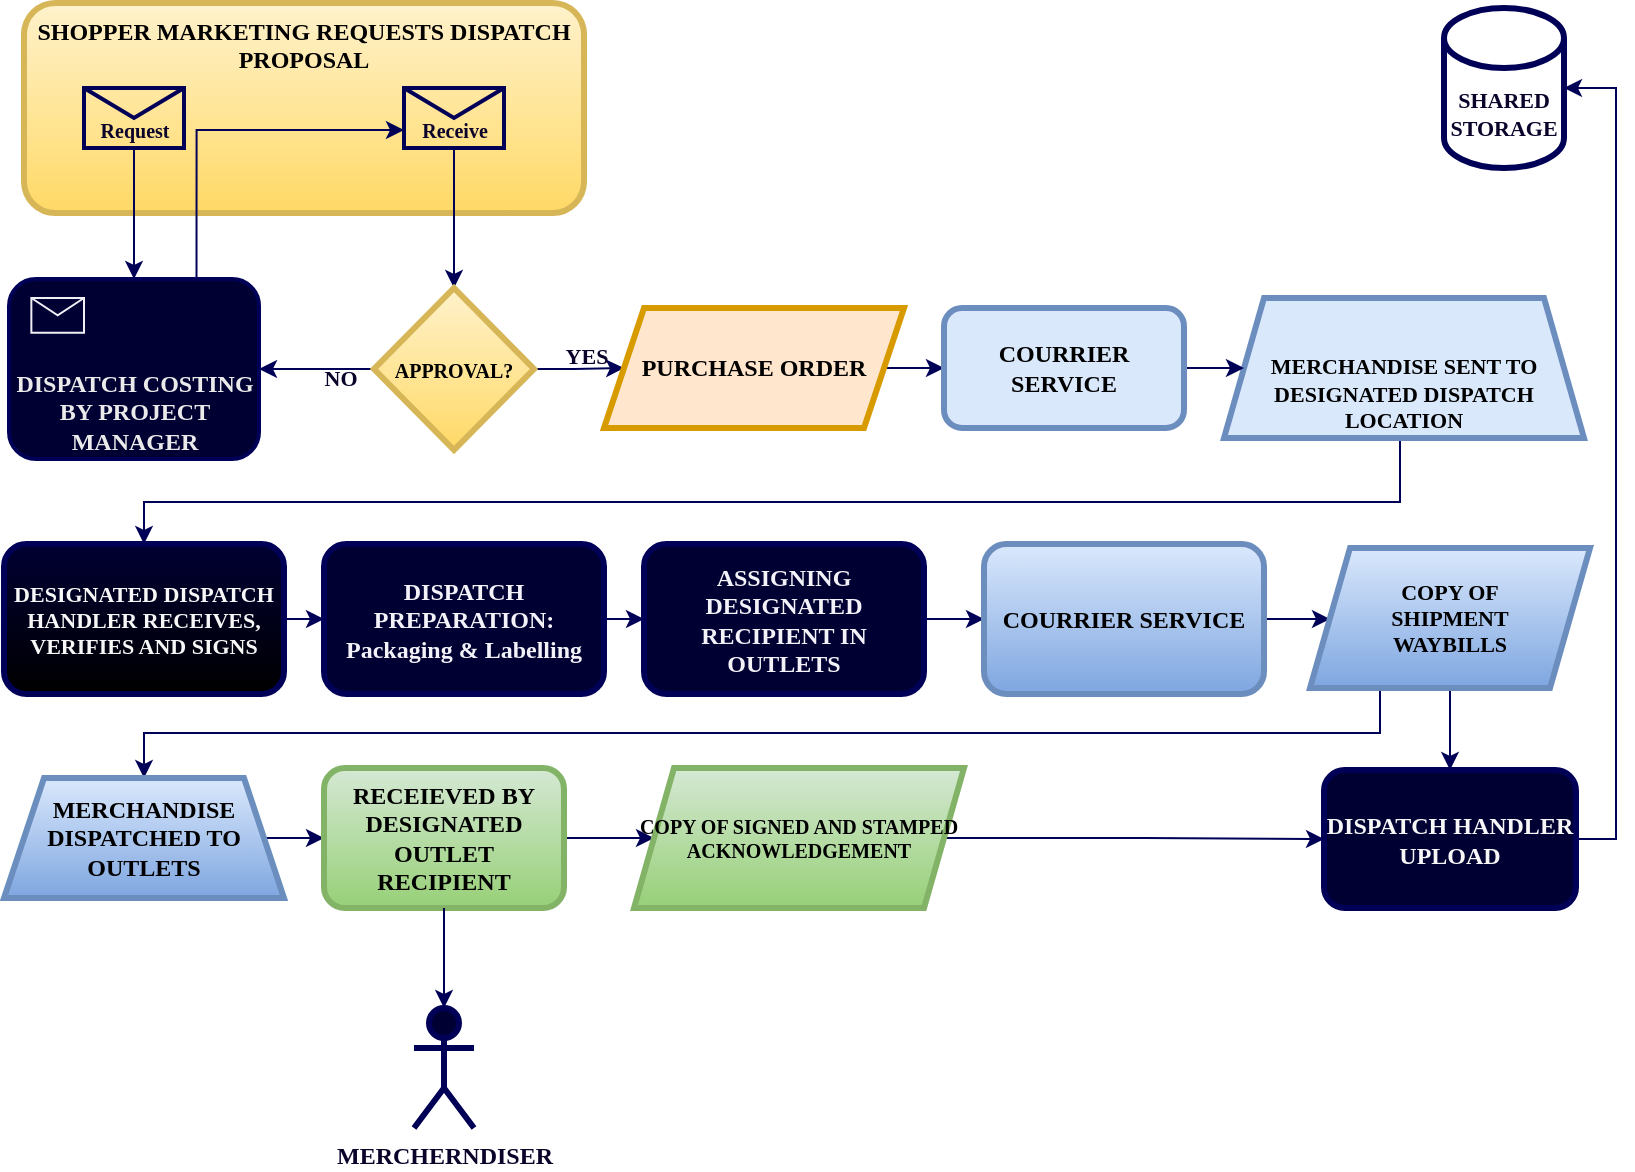 <mxfile version="22.1.11" type="github">
  <diagram name="Page-1" id="2a216829-ef6e-dabb-86c1-c78162f3ba2b">
    <mxGraphModel dx="1434" dy="772" grid="1" gridSize="10" guides="1" tooltips="1" connect="1" arrows="1" fold="1" page="1" pageScale="1" pageWidth="850" pageHeight="1100" background="none" math="0" shadow="0">
      <root>
        <mxCell id="0" />
        <mxCell id="1" parent="0" />
        <mxCell id="TlXBh9cTbxRTWTGTwzo7-36" value="SHOPPER MARKETING REQUESTS DISPATCH PROPOSAL" style="rounded=1;whiteSpace=wrap;html=1;fillColor=#fff2cc;verticalAlign=top;strokeColor=#d6b656;labelBackgroundColor=none;fontFamily=Verdana;fontStyle=1;strokeWidth=3;gradientColor=#ffd966;" parent="1" vertex="1">
          <mxGeometry x="50" y="120.5" width="280" height="105" as="geometry" />
        </mxCell>
        <mxCell id="TlXBh9cTbxRTWTGTwzo7-20" value="" style="edgeStyle=orthogonalEdgeStyle;rounded=0;orthogonalLoop=1;jettySize=auto;html=1;strokeColor=#000057;labelBackgroundColor=none;fontColor=#0c032b;fontFamily=Verdana;fontStyle=1" parent="1" source="7a84cebc1def654-4" target="TlXBh9cTbxRTWTGTwzo7-19" edge="1">
          <mxGeometry relative="1" as="geometry" />
        </mxCell>
        <mxCell id="7a84cebc1def654-4" value="Receive" style="shape=message;html=1;labelPosition=center;verticalLabelPosition=middle;align=center;verticalAlign=bottom;fontSize=10;fillColor=none;strokeColor=#000057;labelBackgroundColor=none;fontColor=#0c032b;fontFamily=Verdana;fontStyle=1;strokeWidth=2;" parent="1" vertex="1">
          <mxGeometry x="240" y="163" width="50" height="30" as="geometry" />
        </mxCell>
        <mxCell id="TlXBh9cTbxRTWTGTwzo7-24" style="edgeStyle=orthogonalEdgeStyle;rounded=0;orthogonalLoop=1;jettySize=auto;html=1;exitX=1;exitY=0.5;exitDx=0;exitDy=0;entryX=0;entryY=0.5;entryDx=0;entryDy=0;strokeColor=#000057;labelBackgroundColor=none;fontColor=#0c032b;fontFamily=Verdana;fontStyle=1" parent="1" source="TlXBh9cTbxRTWTGTwzo7-19" target="TlXBh9cTbxRTWTGTwzo7-39" edge="1">
          <mxGeometry relative="1" as="geometry">
            <mxPoint x="640" y="323" as="targetPoint" />
          </mxGeometry>
        </mxCell>
        <mxCell id="TlXBh9cTbxRTWTGTwzo7-25" value="YES" style="edgeLabel;html=1;align=center;verticalAlign=bottom;resizable=0;points=[];labelBackgroundColor=none;strokeColor=#000057;fontColor=#0c032b;fontFamily=Verdana;fontStyle=1" parent="TlXBh9cTbxRTWTGTwzo7-24" vertex="1" connectable="0">
          <mxGeometry x="0.143" y="-2" relative="1" as="geometry">
            <mxPoint as="offset" />
          </mxGeometry>
        </mxCell>
        <mxCell id="TlXBh9cTbxRTWTGTwzo7-32" style="edgeStyle=orthogonalEdgeStyle;rounded=0;orthogonalLoop=1;jettySize=auto;html=1;exitX=0;exitY=0.5;exitDx=0;exitDy=0;entryX=1;entryY=0.5;entryDx=0;entryDy=0;strokeColor=#000057;labelBackgroundColor=none;fontColor=#0c032b;fontFamily=Verdana;fontStyle=1" parent="1" source="TlXBh9cTbxRTWTGTwzo7-19" target="7a84cebc1def654-2" edge="1">
          <mxGeometry relative="1" as="geometry" />
        </mxCell>
        <mxCell id="TlXBh9cTbxRTWTGTwzo7-33" value="NO" style="edgeLabel;html=1;align=center;verticalAlign=middle;resizable=0;points=[];labelBackgroundColor=none;strokeColor=#000057;fontColor=#0c032b;fontFamily=Verdana;fontStyle=1" parent="TlXBh9cTbxRTWTGTwzo7-32" vertex="1" connectable="0">
          <mxGeometry x="-0.407" y="4" relative="1" as="geometry">
            <mxPoint as="offset" />
          </mxGeometry>
        </mxCell>
        <mxCell id="TlXBh9cTbxRTWTGTwzo7-19" value="APPROVAL?" style="rhombus;whiteSpace=wrap;html=1;verticalAlign=middle;fontSize=10;fillColor=#fff2cc;strokeColor=#d6b656;labelBackgroundColor=none;fontFamily=Verdana;fontStyle=1;strokeWidth=3;gradientColor=#ffd966;" parent="1" vertex="1">
          <mxGeometry x="225" y="263" width="80" height="81" as="geometry" />
        </mxCell>
        <mxCell id="TlXBh9cTbxRTWTGTwzo7-29" value="Request" style="shape=message;html=1;labelPosition=center;verticalLabelPosition=middle;align=center;verticalAlign=bottom;fontSize=10;fillColor=none;strokeColor=#000057;labelBackgroundColor=none;fontColor=#0c032b;fontFamily=Verdana;fontStyle=1;strokeWidth=2;" parent="1" vertex="1">
          <mxGeometry x="80" y="163" width="50" height="30" as="geometry" />
        </mxCell>
        <mxCell id="TlXBh9cTbxRTWTGTwzo7-35" style="edgeStyle=orthogonalEdgeStyle;rounded=0;orthogonalLoop=1;jettySize=auto;html=1;exitX=0.5;exitY=1;exitDx=0;exitDy=0;entryX=0.5;entryY=0;entryDx=0;entryDy=0;strokeColor=#000057;labelBackgroundColor=none;fontColor=#0c032b;fontFamily=Verdana;fontStyle=1" parent="1" source="TlXBh9cTbxRTWTGTwzo7-29" target="7a84cebc1def654-2" edge="1">
          <mxGeometry relative="1" as="geometry" />
        </mxCell>
        <mxCell id="TlXBh9cTbxRTWTGTwzo7-45" style="edgeStyle=orthogonalEdgeStyle;rounded=0;orthogonalLoop=1;jettySize=auto;html=1;exitX=1;exitY=0.5;exitDx=0;exitDy=0;entryX=0;entryY=0.5;entryDx=0;entryDy=0;strokeColor=#000057;labelBackgroundColor=none;fontColor=#0c032b;fontFamily=Verdana;fontStyle=1" parent="1" source="TlXBh9cTbxRTWTGTwzo7-39" target="TlXBh9cTbxRTWTGTwzo7-43" edge="1">
          <mxGeometry relative="1" as="geometry" />
        </mxCell>
        <mxCell id="TlXBh9cTbxRTWTGTwzo7-39" value="PURCHASE ORDER" style="shape=parallelogram;perimeter=parallelogramPerimeter;whiteSpace=wrap;html=1;fixedSize=1;fillColor=#ffe6cc;strokeColor=#d79b00;labelBackgroundColor=none;fontFamily=Verdana;fontStyle=1;strokeWidth=3;" parent="1" vertex="1">
          <mxGeometry x="340" y="273" width="150" height="60" as="geometry" />
        </mxCell>
        <mxCell id="TlXBh9cTbxRTWTGTwzo7-48" style="edgeStyle=orthogonalEdgeStyle;rounded=0;orthogonalLoop=1;jettySize=auto;html=1;exitX=0.5;exitY=1;exitDx=0;exitDy=0;entryX=0.5;entryY=0;entryDx=0;entryDy=0;strokeColor=#000057;labelBackgroundColor=none;fontColor=#0c032b;fontFamily=Verdana;fontStyle=1" parent="1" source="TlXBh9cTbxRTWTGTwzo7-40" target="TlXBh9cTbxRTWTGTwzo7-47" edge="1">
          <mxGeometry relative="1" as="geometry">
            <Array as="points">
              <mxPoint x="738" y="338" />
              <mxPoint x="738" y="370" />
              <mxPoint x="110" y="370" />
            </Array>
            <mxPoint x="738" y="325" as="sourcePoint" />
            <mxPoint x="108" y="378" as="targetPoint" />
          </mxGeometry>
        </mxCell>
        <mxCell id="TlXBh9cTbxRTWTGTwzo7-40" value="MERCHANDISE SENT TO DESIGNATED DISPATCH LOCATION" style="shape=trapezoid;perimeter=trapezoidPerimeter;whiteSpace=wrap;html=1;fixedSize=1;verticalAlign=bottom;fillColor=#dae8fc;strokeColor=#6c8ebf;labelBackgroundColor=none;fontFamily=Verdana;fontStyle=1;fontSize=11;strokeWidth=3;" parent="1" vertex="1">
          <mxGeometry x="650" y="268" width="180" height="70" as="geometry" />
        </mxCell>
        <mxCell id="TlXBh9cTbxRTWTGTwzo7-46" style="edgeStyle=orthogonalEdgeStyle;rounded=0;orthogonalLoop=1;jettySize=auto;html=1;exitX=1;exitY=0.5;exitDx=0;exitDy=0;entryX=0;entryY=0.5;entryDx=0;entryDy=0;strokeColor=#000057;labelBackgroundColor=none;fontColor=#0c032b;fontFamily=Verdana;fontStyle=1" parent="1" source="TlXBh9cTbxRTWTGTwzo7-43" target="TlXBh9cTbxRTWTGTwzo7-40" edge="1">
          <mxGeometry relative="1" as="geometry" />
        </mxCell>
        <mxCell id="TlXBh9cTbxRTWTGTwzo7-43" value="COURRIER SERVICE" style="rounded=1;whiteSpace=wrap;html=1;fillColor=#dae8fc;strokeColor=#6c8ebf;labelBackgroundColor=none;fontFamily=Verdana;fontStyle=1;strokeWidth=3;" parent="1" vertex="1">
          <mxGeometry x="510" y="273" width="120" height="60" as="geometry" />
        </mxCell>
        <mxCell id="TlXBh9cTbxRTWTGTwzo7-53" style="edgeStyle=orthogonalEdgeStyle;rounded=0;orthogonalLoop=1;jettySize=auto;html=1;exitX=1;exitY=0.5;exitDx=0;exitDy=0;entryX=0;entryY=0.5;entryDx=0;entryDy=0;strokeColor=#000057;labelBackgroundColor=none;fontColor=#0c032b;fontFamily=Verdana;fontStyle=1" parent="1" source="TlXBh9cTbxRTWTGTwzo7-47" target="TlXBh9cTbxRTWTGTwzo7-50" edge="1">
          <mxGeometry relative="1" as="geometry" />
        </mxCell>
        <mxCell id="TlXBh9cTbxRTWTGTwzo7-47" value="DESIGNATED DISPATCH HANDLER RECEIVES, VERIFIES AND SIGNS" style="rounded=1;whiteSpace=wrap;html=1;fillColor=#000033;strokeColor=#000057;labelBackgroundColor=none;fontColor=#f7f7f8;fontFamily=Verdana;fontStyle=1;fontSize=11;strokeWidth=3;gradientColor=default;" parent="1" vertex="1">
          <mxGeometry x="40" y="391" width="140" height="75" as="geometry" />
        </mxCell>
        <mxCell id="TlXBh9cTbxRTWTGTwzo7-55" style="edgeStyle=orthogonalEdgeStyle;rounded=0;orthogonalLoop=1;jettySize=auto;html=1;exitX=1;exitY=0.5;exitDx=0;exitDy=0;entryX=0;entryY=0.5;entryDx=0;entryDy=0;strokeColor=#000057;labelBackgroundColor=none;fontColor=#0c032b;fontFamily=Verdana;fontStyle=1" parent="1" source="TlXBh9cTbxRTWTGTwzo7-50" target="TlXBh9cTbxRTWTGTwzo7-54" edge="1">
          <mxGeometry relative="1" as="geometry" />
        </mxCell>
        <mxCell id="TlXBh9cTbxRTWTGTwzo7-50" value="DISPATCH PREPARATION: Packaging &amp;amp; Labelling" style="rounded=1;whiteSpace=wrap;html=1;fillColor=#000033;strokeColor=#000057;labelBackgroundColor=none;fontColor=#f3f2f8;fontFamily=Verdana;fontStyle=1;strokeWidth=3;" parent="1" vertex="1">
          <mxGeometry x="200" y="391" width="140" height="75" as="geometry" />
        </mxCell>
        <mxCell id="TlXBh9cTbxRTWTGTwzo7-52" style="edgeStyle=orthogonalEdgeStyle;rounded=0;orthogonalLoop=1;jettySize=auto;html=1;exitX=0.75;exitY=0;exitDx=0;exitDy=0;entryX=0;entryY=0.7;entryDx=0;entryDy=0;strokeColor=#000057;labelBackgroundColor=none;fontColor=#0c032b;fontFamily=Verdana;fontStyle=1" parent="1" source="7a84cebc1def654-2" target="7a84cebc1def654-4" edge="1">
          <mxGeometry relative="1" as="geometry" />
        </mxCell>
        <mxCell id="TlXBh9cTbxRTWTGTwzo7-57" style="edgeStyle=orthogonalEdgeStyle;rounded=0;orthogonalLoop=1;jettySize=auto;html=1;exitX=1;exitY=0.5;exitDx=0;exitDy=0;entryX=0;entryY=0.5;entryDx=0;entryDy=0;strokeColor=#000057;labelBackgroundColor=none;fontColor=#0c032b;fontFamily=Verdana;fontStyle=1" parent="1" source="TlXBh9cTbxRTWTGTwzo7-54" target="TlXBh9cTbxRTWTGTwzo7-56" edge="1">
          <mxGeometry relative="1" as="geometry" />
        </mxCell>
        <mxCell id="TlXBh9cTbxRTWTGTwzo7-54" value="ASSIGNING DESIGNATED RECIPIENT IN OUTLETS" style="rounded=1;whiteSpace=wrap;html=1;fillColor=#000033;strokeColor=#000057;labelBackgroundColor=none;fontColor=#f3f2f8;fontFamily=Verdana;fontStyle=1;strokeWidth=3;" parent="1" vertex="1">
          <mxGeometry x="360" y="391" width="140" height="75" as="geometry" />
        </mxCell>
        <mxCell id="TlXBh9cTbxRTWTGTwzo7-59" style="edgeStyle=orthogonalEdgeStyle;rounded=0;orthogonalLoop=1;jettySize=auto;html=1;exitX=1;exitY=0.5;exitDx=0;exitDy=0;entryX=0;entryY=0.5;entryDx=0;entryDy=0;strokeColor=#000057;labelBackgroundColor=none;fontColor=#0c032b;fontFamily=Verdana;fontStyle=1" parent="1" source="TlXBh9cTbxRTWTGTwzo7-56" target="TlXBh9cTbxRTWTGTwzo7-58" edge="1">
          <mxGeometry relative="1" as="geometry" />
        </mxCell>
        <mxCell id="TlXBh9cTbxRTWTGTwzo7-56" value="COURRIER SERVICE" style="rounded=1;whiteSpace=wrap;html=1;fillColor=#dae8fc;strokeColor=#6c8ebf;labelBackgroundColor=none;fontFamily=Verdana;fontStyle=1;strokeWidth=3;gradientColor=#7ea6e0;" parent="1" vertex="1">
          <mxGeometry x="530" y="391" width="140" height="75" as="geometry" />
        </mxCell>
        <mxCell id="TlXBh9cTbxRTWTGTwzo7-69" style="edgeStyle=orthogonalEdgeStyle;rounded=0;orthogonalLoop=1;jettySize=auto;html=1;exitX=0.25;exitY=1;exitDx=0;exitDy=0;entryX=0.5;entryY=0;entryDx=0;entryDy=0;strokeColor=#000057;labelBackgroundColor=none;fontColor=#0c032b;fontFamily=Verdana;fontStyle=1" parent="1" source="TlXBh9cTbxRTWTGTwzo7-58" target="TlXBh9cTbxRTWTGTwzo7-68" edge="1">
          <mxGeometry relative="1" as="geometry" />
        </mxCell>
        <mxCell id="104F3mkMCa6RaN5nMMO5-8" style="edgeStyle=orthogonalEdgeStyle;rounded=0;orthogonalLoop=1;jettySize=auto;html=1;exitX=0.5;exitY=1;exitDx=0;exitDy=0;entryX=0.5;entryY=0;entryDx=0;entryDy=0;strokeColor=#000057;labelBackgroundColor=none;fontColor=#0c032b;fontFamily=Verdana;fontStyle=1" edge="1" parent="1" source="TlXBh9cTbxRTWTGTwzo7-58" target="104F3mkMCa6RaN5nMMO5-6">
          <mxGeometry relative="1" as="geometry" />
        </mxCell>
        <mxCell id="TlXBh9cTbxRTWTGTwzo7-58" value="COPY OF &lt;br&gt;SHIPMENT &lt;br&gt;WAYBILLS" style="shape=parallelogram;perimeter=parallelogramPerimeter;whiteSpace=wrap;html=1;fixedSize=1;fillColor=#dae8fc;strokeColor=#6c8ebf;labelBackgroundColor=none;fontFamily=Verdana;fontSize=11;fontStyle=1;strokeWidth=3;gradientColor=#7ea6e0;" parent="1" vertex="1">
          <mxGeometry x="693" y="393" width="140" height="70" as="geometry" />
        </mxCell>
        <mxCell id="TlXBh9cTbxRTWTGTwzo7-60" value="SHARED STORAGE" style="shape=cylinder3;whiteSpace=wrap;html=1;boundedLbl=1;backgroundOutline=1;size=15;fillColor=none;strokeColor=#000057;labelBackgroundColor=none;fontColor=#0c032b;fontFamily=Verdana;fontStyle=1;fontSize=11;strokeWidth=3;" parent="1" vertex="1">
          <mxGeometry x="760" y="123" width="60" height="80" as="geometry" />
        </mxCell>
        <mxCell id="104F3mkMCa6RaN5nMMO5-1" style="edgeStyle=orthogonalEdgeStyle;rounded=0;orthogonalLoop=1;jettySize=auto;html=1;exitX=1;exitY=0.5;exitDx=0;exitDy=0;entryX=0;entryY=0.5;entryDx=0;entryDy=0;strokeColor=#000057;labelBackgroundColor=none;fontColor=#0c032b;fontFamily=Verdana;fontStyle=1" edge="1" parent="1" source="TlXBh9cTbxRTWTGTwzo7-68" target="TlXBh9cTbxRTWTGTwzo7-70">
          <mxGeometry relative="1" as="geometry" />
        </mxCell>
        <mxCell id="TlXBh9cTbxRTWTGTwzo7-68" value="MERCHANDISE DISPATCHED TO OUTLETS" style="shape=trapezoid;perimeter=trapezoidPerimeter;whiteSpace=wrap;html=1;fixedSize=1;fillColor=#dae8fc;strokeColor=#6c8ebf;labelBackgroundColor=none;fontFamily=Verdana;fontStyle=1;strokeWidth=3;gradientColor=#7ea6e0;" parent="1" vertex="1">
          <mxGeometry x="40" y="508" width="140" height="60" as="geometry" />
        </mxCell>
        <mxCell id="104F3mkMCa6RaN5nMMO5-4" style="edgeStyle=orthogonalEdgeStyle;rounded=0;orthogonalLoop=1;jettySize=auto;html=1;exitX=1;exitY=0.5;exitDx=0;exitDy=0;entryX=0;entryY=0.5;entryDx=0;entryDy=0;strokeColor=#000057;labelBackgroundColor=none;fontColor=#0c032b;fontFamily=Verdana;fontStyle=1" edge="1" parent="1" source="TlXBh9cTbxRTWTGTwzo7-70" target="104F3mkMCa6RaN5nMMO5-3">
          <mxGeometry relative="1" as="geometry" />
        </mxCell>
        <mxCell id="TlXBh9cTbxRTWTGTwzo7-70" value="RECEIEVED BY DESIGNATED OUTLET RECIPIENT" style="rounded=1;whiteSpace=wrap;html=1;fillColor=#d5e8d4;strokeColor=#82b366;labelBackgroundColor=none;fontFamily=Verdana;fontStyle=1;strokeWidth=3;gradientColor=#97d077;" parent="1" vertex="1">
          <mxGeometry x="200" y="503" width="120" height="70" as="geometry" />
        </mxCell>
        <mxCell id="104F3mkMCa6RaN5nMMO5-7" value="" style="edgeStyle=orthogonalEdgeStyle;rounded=0;orthogonalLoop=1;jettySize=auto;html=1;strokeColor=#000057;labelBackgroundColor=none;fontColor=#0c032b;fontFamily=Verdana;fontStyle=1" edge="1" parent="1" source="104F3mkMCa6RaN5nMMO5-3" target="104F3mkMCa6RaN5nMMO5-6">
          <mxGeometry relative="1" as="geometry" />
        </mxCell>
        <mxCell id="104F3mkMCa6RaN5nMMO5-3" value="COPY OF SIGNED AND STAMPED ACKNOWLEDGEMENT" style="shape=parallelogram;perimeter=parallelogramPerimeter;whiteSpace=wrap;html=1;fixedSize=1;fillColor=#d5e8d4;strokeColor=#82b366;labelBackgroundColor=none;fontFamily=Verdana;fontStyle=1;fontSize=10;strokeWidth=3;gradientColor=#97d077;" vertex="1" parent="1">
          <mxGeometry x="355" y="503" width="165" height="70" as="geometry" />
        </mxCell>
        <mxCell id="104F3mkMCa6RaN5nMMO5-6" value="DISPATCH HANDLER UPLOAD" style="rounded=1;whiteSpace=wrap;html=1;fillColor=#000033;strokeColor=#000057;labelBackgroundColor=none;fontColor=#f7f7f8;fontFamily=Verdana;fontStyle=1;strokeWidth=3;" vertex="1" parent="1">
          <mxGeometry x="700" y="504" width="126" height="69" as="geometry" />
        </mxCell>
        <mxCell id="104F3mkMCa6RaN5nMMO5-9" style="edgeStyle=orthogonalEdgeStyle;rounded=0;orthogonalLoop=1;jettySize=auto;html=1;exitX=1;exitY=0.5;exitDx=0;exitDy=0;entryX=1;entryY=0.5;entryDx=0;entryDy=0;entryPerimeter=0;strokeColor=#000057;labelBackgroundColor=none;fontColor=#0c032b;fontFamily=Verdana;fontStyle=1" edge="1" parent="1" source="104F3mkMCa6RaN5nMMO5-6" target="TlXBh9cTbxRTWTGTwzo7-60">
          <mxGeometry relative="1" as="geometry" />
        </mxCell>
        <mxCell id="104F3mkMCa6RaN5nMMO5-12" value="MERCHERNDISER" style="shape=umlActor;verticalLabelPosition=bottom;verticalAlign=top;html=1;outlineConnect=0;fillColor=#000033;strokeColor=#000057;labelBackgroundColor=none;fontColor=#0c032b;fontFamily=Verdana;fontStyle=1;strokeWidth=3;" vertex="1" parent="1">
          <mxGeometry x="245" y="623" width="30" height="60" as="geometry" />
        </mxCell>
        <mxCell id="104F3mkMCa6RaN5nMMO5-13" style="edgeStyle=orthogonalEdgeStyle;rounded=0;orthogonalLoop=1;jettySize=auto;html=1;exitX=0.5;exitY=1;exitDx=0;exitDy=0;entryX=0.5;entryY=0;entryDx=0;entryDy=0;entryPerimeter=0;strokeColor=#000057;labelBackgroundColor=none;fontColor=#0c032b;fontFamily=Verdana;fontStyle=1" edge="1" parent="1" source="TlXBh9cTbxRTWTGTwzo7-70" target="104F3mkMCa6RaN5nMMO5-12">
          <mxGeometry relative="1" as="geometry" />
        </mxCell>
        <mxCell id="104F3mkMCa6RaN5nMMO5-16" value="" style="group;strokeWidth=2;strokeColor=#000057;rounded=1;fillColor=#000033;fontColor=#f0efef;" vertex="1" connectable="0" parent="1">
          <mxGeometry x="42.5" y="258.5" width="125" height="90" as="geometry" />
        </mxCell>
        <mxCell id="7a84cebc1def654-2" value="DISPATCH COSTING BY PROJECT MANAGER" style="shape=ext;rounded=1;html=1;whiteSpace=wrap;strokeColor=#000057;labelBackgroundColor=none;fontColor=#eaeaeb;fontFamily=Verdana;fontStyle=1;verticalAlign=bottom;fillColor=none;" parent="104F3mkMCa6RaN5nMMO5-16" vertex="1">
          <mxGeometry width="125" height="90" as="geometry" />
        </mxCell>
        <mxCell id="TlXBh9cTbxRTWTGTwzo7-12" value="" style="shape=message;whiteSpace=wrap;html=1;fillColor=none;strokeColor=#efeff5;labelBackgroundColor=none;fontColor=#0c032b;fontFamily=Verdana;fontStyle=1" parent="104F3mkMCa6RaN5nMMO5-16" vertex="1">
          <mxGeometry x="11.18" y="9.501" width="26.32" height="17.378" as="geometry" />
        </mxCell>
      </root>
    </mxGraphModel>
  </diagram>
</mxfile>

